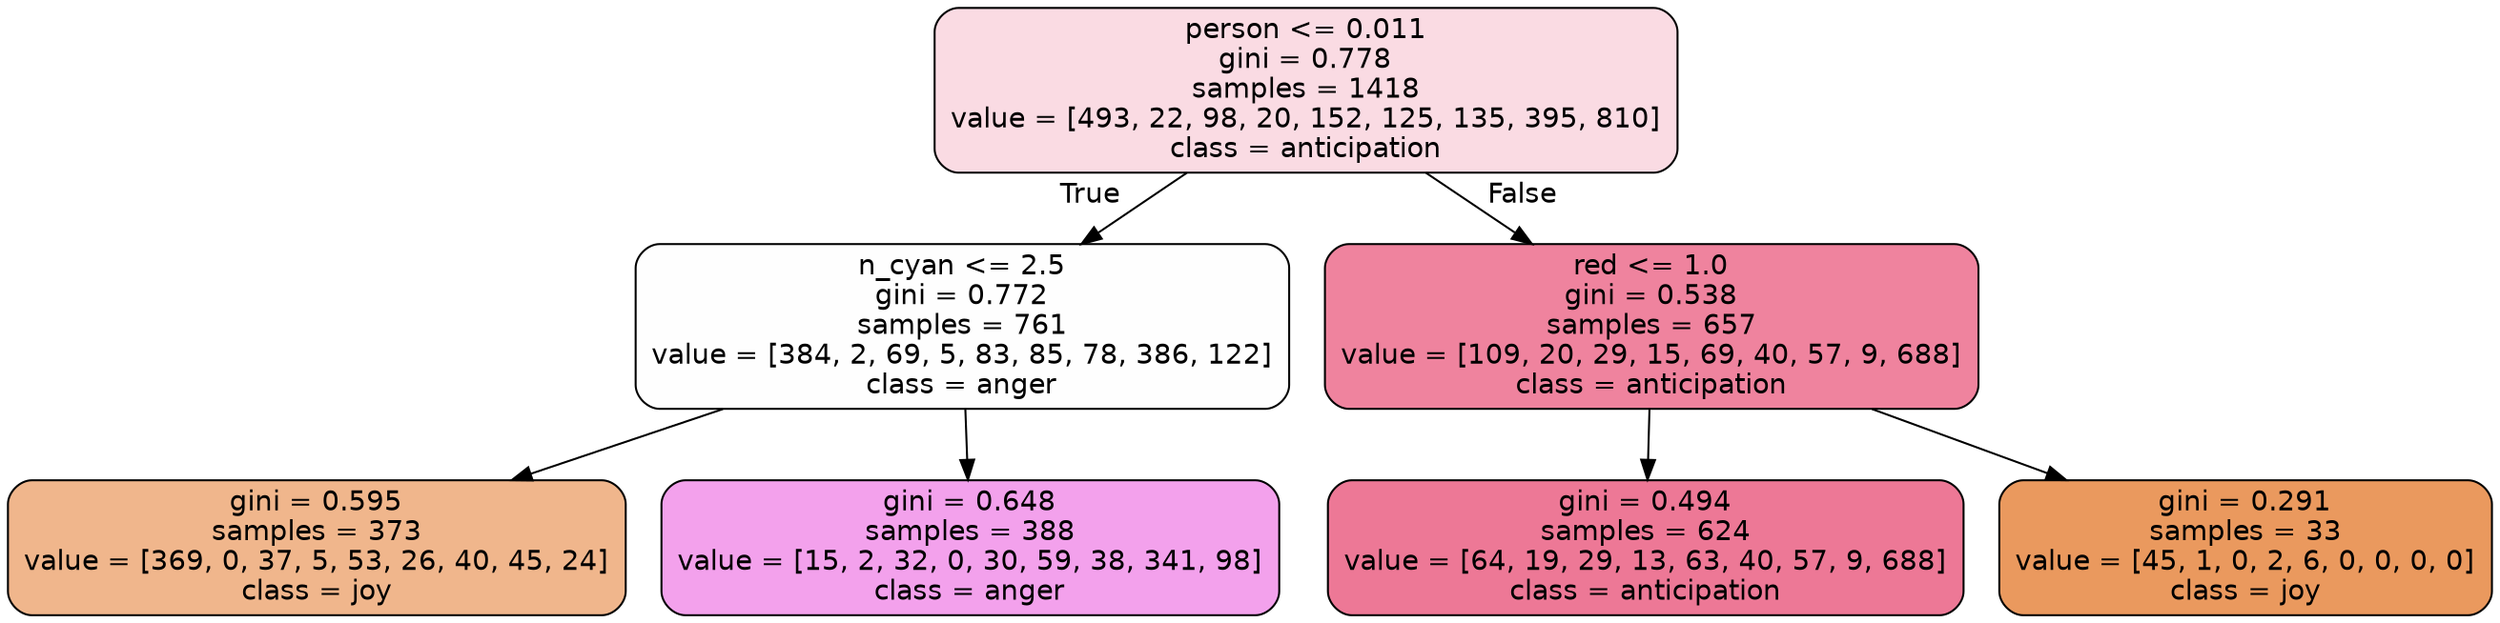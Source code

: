 digraph Tree {
node [shape=box, style="filled, rounded", color="black", fontname=helvetica] ;
edge [fontname=helvetica] ;
0 [label="person <= 0.011\ngini = 0.778\nsamples = 1418\nvalue = [493, 22, 98, 20, 152, 125, 135, 395, 810]\nclass = anticipation", fillcolor="#e539642e"] ;
1 [label="n_cyan <= 2.5\ngini = 0.772\nsamples = 761\nvalue = [384, 2, 69, 5, 83, 85, 78, 386, 122]\nclass = anger", fillcolor="#e539d701"] ;
0 -> 1 [labeldistance=2.5, labelangle=45, headlabel="True"] ;
2 [label="gini = 0.595\nsamples = 373\nvalue = [369, 0, 37, 5, 53, 26, 40, 45, 24]\nclass = joy", fillcolor="#e5813994"] ;
1 -> 2 ;
3 [label="gini = 0.648\nsamples = 388\nvalue = [15, 2, 32, 0, 30, 59, 38, 341, 98]\nclass = anger", fillcolor="#e539d778"] ;
1 -> 3 ;
4 [label="red <= 1.0\ngini = 0.538\nsamples = 657\nvalue = [109, 20, 29, 15, 69, 40, 57, 9, 688]\nclass = anticipation", fillcolor="#e539649f"] ;
0 -> 4 [labeldistance=2.5, labelangle=-45, headlabel="False"] ;
5 [label="gini = 0.494\nsamples = 624\nvalue = [64, 19, 29, 13, 63, 40, 57, 9, 688]\nclass = anticipation", fillcolor="#e53964ad"] ;
4 -> 5 ;
6 [label="gini = 0.291\nsamples = 33\nvalue = [45, 1, 0, 2, 6, 0, 0, 0, 0]\nclass = joy", fillcolor="#e58139cf"] ;
4 -> 6 ;
}
